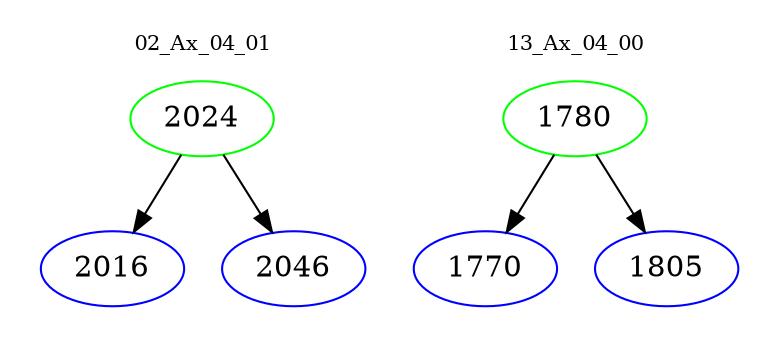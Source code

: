 digraph{
subgraph cluster_0 {
color = white
label = "02_Ax_04_01";
fontsize=10;
T0_2024 [label="2024", color="green"]
T0_2024 -> T0_2016 [color="black"]
T0_2016 [label="2016", color="blue"]
T0_2024 -> T0_2046 [color="black"]
T0_2046 [label="2046", color="blue"]
}
subgraph cluster_1 {
color = white
label = "13_Ax_04_00";
fontsize=10;
T1_1780 [label="1780", color="green"]
T1_1780 -> T1_1770 [color="black"]
T1_1770 [label="1770", color="blue"]
T1_1780 -> T1_1805 [color="black"]
T1_1805 [label="1805", color="blue"]
}
}
